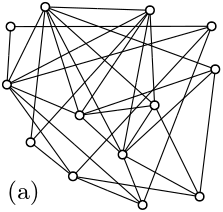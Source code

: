 <?xml version="1.0"?>
<!DOCTYPE ipe SYSTEM "ipe.dtd">
<ipe version="70206" creator="Ipe 7.2.7">
<info created="D:20120605161750" modified="D:20180102151201"/>
<ipestyle name="basic">
<symbol name="arrow/arc(spx)">
<path stroke="sym-stroke" fill="sym-stroke" pen="sym-pen">
0 0 m
-1 0.333 l
-1 -0.333 l
h
</path>
</symbol>
<symbol name="arrow/farc(spx)">
<path stroke="sym-stroke" fill="white" pen="sym-pen">
0 0 m
-1 0.333 l
-1 -0.333 l
h
</path>
</symbol>
<symbol name="mark/circle(sx)" transformations="translations">
<path fill="sym-stroke">
0.6 0 0 0.6 0 0 e
0.4 0 0 0.4 0 0 e
</path>
</symbol>
<symbol name="mark/disk(sx)" transformations="translations">
<path fill="sym-stroke">
0.6 0 0 0.6 0 0 e
</path>
</symbol>
<symbol name="mark/fdisk(sfx)" transformations="translations">
<group>
<path fill="sym-stroke" fillrule="eofill">
0.6 0 0 0.6 0 0 e
0.4 0 0 0.4 0 0 e
</path>
<path fill="sym-fill">
0.4 0 0 0.4 0 0 e
</path>
</group>
</symbol>
<symbol name="mark/box(sx)" transformations="translations">
<path fill="sym-stroke" fillrule="eofill">
-0.6 -0.6 m
0.6 -0.6 l
0.6 0.6 l
-0.6 0.6 l
h
-0.4 -0.4 m
0.4 -0.4 l
0.4 0.4 l
-0.4 0.4 l
h
</path>
</symbol>
<symbol name="mark/square(sx)" transformations="translations">
<path fill="sym-stroke">
-0.6 -0.6 m
0.6 -0.6 l
0.6 0.6 l
-0.6 0.6 l
h
</path>
</symbol>
<symbol name="mark/fsquare(sfx)" transformations="translations">
<group>
<path fill="sym-stroke" fillrule="eofill">
-0.6 -0.6 m
0.6 -0.6 l
0.6 0.6 l
-0.6 0.6 l
h
-0.4 -0.4 m
0.4 -0.4 l
0.4 0.4 l
-0.4 0.4 l
h
</path>
<path fill="sym-fill">
-0.4 -0.4 m
0.4 -0.4 l
0.4 0.4 l
-0.4 0.4 l
h
</path>
</group>
</symbol>
<symbol name="mark/cross(sx)" transformations="translations">
<group>
<path fill="sym-stroke">
-0.43 -0.57 m
0.57 0.43 l
0.43 0.57 l
-0.57 -0.43 l
h
</path>
<path fill="sym-stroke">
-0.43 0.57 m
0.57 -0.43 l
0.43 -0.57 l
-0.57 0.43 l
h
</path>
</group>
</symbol>
<symbol name="arrow/fnormal(spx)">
<path stroke="sym-stroke" fill="white" pen="sym-pen">
0 0 m
-1 0.333 l
-1 -0.333 l
h
</path>
</symbol>
<symbol name="arrow/pointed(spx)">
<path stroke="sym-stroke" fill="sym-stroke" pen="sym-pen">
0 0 m
-1 0.333 l
-0.8 0 l
-1 -0.333 l
h
</path>
</symbol>
<symbol name="arrow/fpointed(spx)">
<path stroke="sym-stroke" fill="white" pen="sym-pen">
0 0 m
-1 0.333 l
-0.8 0 l
-1 -0.333 l
h
</path>
</symbol>
<symbol name="arrow/linear(spx)">
<path stroke="sym-stroke" pen="sym-pen">
-1 0.333 m
0 0 l
-1 -0.333 l
</path>
</symbol>
<symbol name="arrow/fdouble(spx)">
<path stroke="sym-stroke" fill="white" pen="sym-pen">
0 0 m
-1 0.333 l
-1 -0.333 l
h
-1 0 m
-2 0.333 l
-2 -0.333 l
h
</path>
</symbol>
<symbol name="arrow/double(spx)">
<path stroke="sym-stroke" fill="sym-stroke" pen="sym-pen">
0 0 m
-1 0.333 l
-1 -0.333 l
h
-1 0 m
-2 0.333 l
-2 -0.333 l
h
</path>
</symbol>
<pen name="heavier" value="0.8"/>
<pen name="fat" value="1.2"/>
<pen name="ultrafat" value="2"/>
<symbolsize name="large" value="5"/>
<symbolsize name="small" value="2"/>
<symbolsize name="tiny" value="1.1"/>
<arrowsize name="large" value="10"/>
<arrowsize name="small" value="5"/>
<arrowsize name="tiny" value="3"/>
<color name="red" value="1 0 0"/>
<color name="green" value="0 1 0"/>
<color name="blue" value="0 0 1"/>
<color name="yellow" value="1 1 0"/>
<color name="orange" value="1 0.647 0"/>
<color name="gold" value="1 0.843 0"/>
<color name="purple" value="0.627 0.125 0.941"/>
<color name="gray" value="0.745"/>
<color name="brown" value="0.647 0.165 0.165"/>
<color name="navy" value="0 0 0.502"/>
<color name="pink" value="1 0.753 0.796"/>
<color name="seagreen" value="0.18 0.545 0.341"/>
<color name="turquoise" value="0.251 0.878 0.816"/>
<color name="violet" value="0.933 0.51 0.933"/>
<color name="darkblue" value="0 0 0.545"/>
<color name="darkcyan" value="0 0.545 0.545"/>
<color name="darkgray" value="0.663"/>
<color name="darkgreen" value="0 0.392 0"/>
<color name="darkmagenta" value="0.545 0 0.545"/>
<color name="darkorange" value="1 0.549 0"/>
<color name="darkred" value="0.545 0 0"/>
<color name="lightblue" value="0.678 0.847 0.902"/>
<color name="lightcyan" value="0.878 1 1"/>
<color name="lightgray" value="0.827"/>
<color name="lightgreen" value="0.565 0.933 0.565"/>
<color name="lightyellow" value="1 1 0.878"/>
<dashstyle name="dashed" value="[4] 0"/>
<dashstyle name="dotted" value="[1 3] 0"/>
<dashstyle name="dash dotted" value="[4 2 1 2] 0"/>
<dashstyle name="dash dot dotted" value="[4 2 1 2 1 2] 0"/>
<textsize name="large" value="\large"/>
<textsize name="Large" value="\Large"/>
<textsize name="LARGE" value="\LARGE"/>
<textsize name="huge" value="\huge"/>
<textsize name="Huge" value="\Huge"/>
<textsize name="small" value="\small"/>
<textsize name="footnote" value="\footnotesize"/>
<textsize name="tiny" value="\tiny"/>
<textstyle name="center" begin="\begin{center}" end="\end{center}"/>
<textstyle name="itemize" begin="\begin{itemize}" end="\end{itemize}"/>
<textstyle name="item" begin="\begin{itemize}\item{}" end="\end{itemize}"/>
<gridsize name="4 pts" value="4"/>
<gridsize name="8 pts (~3 mm)" value="8"/>
<gridsize name="16 pts (~6 mm)" value="16"/>
<gridsize name="32 pts (~12 mm)" value="32"/>
<gridsize name="10 pts (~3.5 mm)" value="10"/>
<gridsize name="20 pts (~7 mm)" value="20"/>
<gridsize name="14 pts (~5 mm)" value="14"/>
<gridsize name="28 pts (~10 mm)" value="28"/>
<gridsize name="56 pts (~20 mm)" value="56"/>
<anglesize name="90 deg" value="90"/>
<anglesize name="60 deg" value="60"/>
<anglesize name="45 deg" value="45"/>
<anglesize name="30 deg" value="30"/>
<anglesize name="22.5 deg" value="22.5"/>
<tiling name="falling" angle="-60" step="4" width="1"/>
<tiling name="rising" angle="30" step="4" width="1"/>
</ipestyle>
<page>
<layer name="alpha"/>
<view layers="alpha" active="alpha"/>
<path layer="alpha" matrix="1.2 0 0 1.2 -9.77 -12.5" stroke="black">
29.1 92.2 m
44.8 91.7 l
</path>
<path matrix="1.2 0 0 1.2 -9.77 -12.5" stroke="black">
44.8 91.7 m
60.5 91.2 l
</path>
<path matrix="1.2 0 0 1.2 -9.77 -12.5" stroke="black">
18.7 86.3 m
48.85 86.35 l
</path>
<path matrix="1.2 0 0 1.2 -9.77 -12.5" stroke="black">
48.85 86.35 m
79 86.4 l
</path>
<path matrix="1.2 0 0 1.2 -9.77 -12.5" stroke="black">
61.9 62.7 m
57.1 55.3 l
</path>
<path matrix="1.2 0 0 1.2 -9.77 -12.5" stroke="black">
57.1 55.3 m
52.3 47.9 l
</path>
<path matrix="1.2 0 0 1.2 -9.77 -12.5" stroke="black">
52.3 47.9 m
45.85 53.8 l
</path>
<path matrix="1.2 0 0 1.2 -9.77 -12.5" stroke="black">
39.4 59.7 m
50.65 61.2 l
</path>
<path matrix="1.2 0 0 1.2 -9.77 -12.5" stroke="black">
50.65 61.2 m
61.9 62.7 l
</path>
<path matrix="1.2 0 0 1.2 -9.77 -12.5" stroke="black">
80.1 73.5 m
59.75 66.6 l
</path>
<path matrix="1.2 0 0 1.2 -9.77 -12.5" stroke="black">
59.75 66.6 m
39.4 59.7 l
</path>
<path matrix="1.2 0 0 1.2 -9.77 -12.5" stroke="black">
24.7 51.6 m
31.05 46.5 l
</path>
<path matrix="1.2 0 0 1.2 -9.77 -12.5" stroke="black">
37.4 41.4 m
47.85 37.1 l
</path>
<path matrix="1.2 0 0 1.2 -9.77 -12.5" stroke="black">
47.85 37.1 m
58.3 32.8 l
</path>
<path matrix="1.2 0 0 1.2 -9.77 -12.5" stroke="black">
75.4 35.3 m
77.75 54.4 l
</path>
<path matrix="1.2 0 0 1.2 -9.77 -12.5" stroke="black">
77.75 54.4 m
80.1 73.5 l
</path>
<path matrix="1.2 0 0 1.2 -9.77 -12.5" stroke="black">
75.4 35.3 m
63.85 41.6 l
</path>
<path matrix="1.2 0 0 1.2 -9.77 -12.5" stroke="black">
63.85 41.6 m
52.3 47.9 l
</path>
<path matrix="1.2 0 0 1.2 -9.77 -12.5" stroke="black">
58.3 32.8 m
55.3 40.35 l
</path>
<path matrix="1.2 0 0 1.2 -9.77 -12.5" stroke="black">
55.3 40.35 m
52.3 47.9 l
</path>
<path matrix="1.2 0 0 1.2 -9.77 -12.5" stroke="black">
29.1 92.2 m
23.35 80.55 l
</path>
<path matrix="1.2 0 0 1.2 -9.77 -12.5" stroke="black">
23.35 80.55 m
17.6 68.9 l
</path>
<path matrix="1.2 0 0 1.2 -9.77 -12.5" stroke="black">
29.1 92.2 m
54.6 82.85 l
</path>
<path matrix="1.2 0 0 1.2 -9.77 -12.5" stroke="black">
54.6 82.85 m
80.1 73.5 l
</path>
<path matrix="1.2 0 0 1.2 -9.77 -12.5" stroke="black">
61.9 62.7 m
45.5 77.45 l
</path>
<path matrix="1.2 0 0 1.2 -9.77 -12.5" stroke="black">
45.5 77.45 m
29.1 92.2 l
</path>
<path matrix="1.2 0 0 1.2 -9.77 -12.5" stroke="black">
52.3 47.9 m
40.7 70.05 l
</path>
<path matrix="1.2 0 0 1.2 -9.77 -12.5" stroke="black">
40.7 70.05 m
29.1 92.2 l
</path>
<path matrix="1.2 0 0 1.2 -9.77 -12.5" stroke="black">
39.4 59.7 m
34.25 75.95 l
</path>
<path matrix="1.2 0 0 1.2 -9.77 -12.5" stroke="black">
34.25 75.95 m
29.1 92.2 l
</path>
<path matrix="1.2 0 0 1.2 -9.77 -12.5" stroke="black">
60.5 91.2 m
61.2 76.95 l
</path>
<path matrix="1.2 0 0 1.2 -9.77 -12.5" stroke="black">
61.2 76.95 m
61.9 62.7 l
</path>
<path matrix="1.2 0 0 1.2 -9.77 -12.5" stroke="black">
60.5 91.2 m
56.4 69.55 l
</path>
<path matrix="1.2 0 0 1.2 -9.77 -12.5" stroke="black">
56.4 69.55 m
52.3 47.9 l
</path>
<path matrix="1.2 0 0 1.2 -9.77 -12.5" stroke="black">
60.5 91.2 m
49.95 75.45 l
</path>
<path matrix="1.2 0 0 1.2 -9.77 -12.5" stroke="black">
49.95 75.45 m
39.4 59.7 l
</path>
<path matrix="1.2 0 0 1.2 -9.77 -12.5" stroke="black">
60.5 91.2 m
42.6 71.4 l
</path>
<path matrix="1.2 0 0 1.2 -9.77 -12.5" stroke="black">
42.6 71.4 m
24.7 51.6 l
</path>
<path matrix="1.2 0 0 1.2 -9.77 -12.5" stroke="black">
60.5 91.2 m
39.05 80.05 l
</path>
<path matrix="1.2 0 0 1.2 -9.77 -12.5" stroke="black">
39.05 80.05 m
17.6 68.9 l
</path>
<path matrix="1.2 0 0 1.2 -9.77 -12.5" stroke="black">
18.7 86.3 m
18.15 77.6 l
</path>
<path matrix="1.2 0 0 1.2 -9.77 -12.5" stroke="black">
18.15 77.6 m
17.6 68.9 l
</path>
<path matrix="1.2 0 0 1.2 -9.77 -12.5" stroke="black">
79 86.4 m
48.3 77.65 l
</path>
<path matrix="1.2 0 0 1.2 -9.77 -12.5" stroke="black">
48.3 77.65 m
17.6 68.9 l
</path>
<path matrix="1.2 0 0 1.2 -9.77 -12.5" stroke="black">
79 86.4 m
58.2 63.9 l
</path>
<path matrix="1.2 0 0 1.2 -9.77 -12.5" stroke="black">
58.2 63.9 m
37.4 41.4 l
</path>
<path matrix="1.2 0 0 1.2 -9.77 -12.5" stroke="black">
79 86.4 m
68.65 59.6 l
</path>
<path matrix="1.2 0 0 1.2 -9.77 -12.5" stroke="black">
68.65 59.6 m
58.3 32.8 l
</path>
<path matrix="1.2 0 0 1.2 -9.77 -12.5" stroke="black">
17.6 68.9 m
28.5 64.3 l
</path>
<path matrix="1.2 0 0 1.2 -9.77 -12.5" stroke="black">
28.5 64.3 m
39.4 59.7 l
</path>
<path matrix="1.2 0 0 1.2 -9.77 -12.5" stroke="black">
17.6 68.9 m
37.95 50.85 l
</path>
<path matrix="1.2 0 0 1.2 -9.77 -12.5" stroke="black">
37.95 50.85 m
58.3 32.8 l
</path>
<path matrix="1.2 0 0 1.2 -9.77 -12.5" stroke="black">
17.6 68.9 m
27.5 55.15 l
</path>
<path matrix="1.2 0 0 1.2 -9.77 -12.5" stroke="black">
27.5 55.15 m
37.4 41.4 l
</path>
<path matrix="1.2 0 0 1.2 -9.77 -12.5" stroke="black">
24.7 51.6 m
26.9 71.9 l
</path>
<path matrix="1.2 0 0 1.2 -9.77 -12.5" stroke="black">
26.9 71.9 m
29.1 92.2 l
</path>
<path matrix="1.2 0 0 1.2 -9.77 -12.5" stroke="black">
80.1 73.5 m
66.2 60.7 l
</path>
<path matrix="1.2 0 0 1.2 -9.77 -12.5" stroke="black">
66.2 60.7 m
52.3 47.9 l
</path>
<path matrix="1.2 0 0 1.2 -9.77 -12.5" stroke="black">
61.9 62.7 m
68.65 49 l
</path>
<path matrix="1.2 0 0 1.2 -9.77 -12.5" stroke="black">
68.65 49 m
75.4 35.3 l
</path>
<path matrix="1.2 0 0 1.2 -9.77 -12.5" stroke="black">
37.4 41.4 m
56.4 38.35 l
</path>
<path matrix="1.2 0 0 1.2 -9.77 -12.5" stroke="black">
56.4 38.35 m
75.4 35.3 l
</path>
<use matrix="1.2 0 0 1.2 -9.77 -12.5" name="mark/fdisk(sfx)" pos="17.6 68.9" size="normal" stroke="black"/>
<path matrix="1.2 0 0 1.2 -9.77 -12.5" stroke="black">
45.85 53.8 m
39.4 59.7 l
</path>
<use matrix="1.2 0 0 1.2 -9.77 -12.5" name="mark/fdisk(sfx)" pos="24.7 51.6" size="normal" stroke="black"/>
<path matrix="1.2 0 0 1.2 -9.77 -12.5" stroke="black">
31.05 46.5 m
37.4 41.4 l
</path>
<use matrix="1.2 0 0 1.2 -9.77 -12.5" name="mark/fdisk(sfx)" pos="52.3 47.9" size="normal" stroke="black"/>
<use matrix="1.2 0 0 1.2 -9.77 -12.5" name="mark/fdisk(sfx)" pos="37.4 41.4" size="normal" stroke="black"/>
<use matrix="1.2 0 0 1.2 -9.77 -12.5" name="mark/fdisk(sfx)" pos="61.9 62.7" size="normal" stroke="black"/>
<use matrix="1.2 0 0 1.2 -9.77 -12.5" name="mark/fdisk(sfx)" pos="80.1 73.5" size="normal" stroke="black"/>
<use matrix="1.2 0 0 1.2 -9.77 -12.5" name="mark/fdisk(sfx)" pos="79 86.4" size="normal" stroke="black"/>
<use matrix="1.2 0 0 1.2 -9.77 -12.5" name="mark/fdisk(sfx)" pos="60.5 91.2" size="normal" stroke="black"/>
<use matrix="1.2 0 0 1.2 -9.77 -12.5" name="mark/fdisk(sfx)" pos="18.7 86.3" size="normal" stroke="black"/>
<use matrix="1.2 0 0 1.2 -9.77 -12.5" name="mark/fdisk(sfx)" pos="58.3 32.8" size="normal" stroke="black"/>
<use matrix="1.2 0 0 1.2 -9.77 -12.5" name="mark/fdisk(sfx)" pos="75.4 35.3" size="normal" stroke="black"/>
<use matrix="1.2 0 0 1.2 -9.77 -12.5" name="mark/fdisk(sfx)" pos="39.4 59.7" size="normal" stroke="black"/>
<use matrix="1.2 0 0 1.2 -9.77 -12.5" name="mark/fdisk(sfx)" pos="29.1 92.2" size="normal" stroke="black"/>
<text matrix="1 0 0 1 3.35 -3" transformations="translations" pos="8 32" stroke="black" type="label" width="11.775" height="6.726" depth="2.24" valign="baseline" size="small">(a)</text>
</page>
</ipe>
